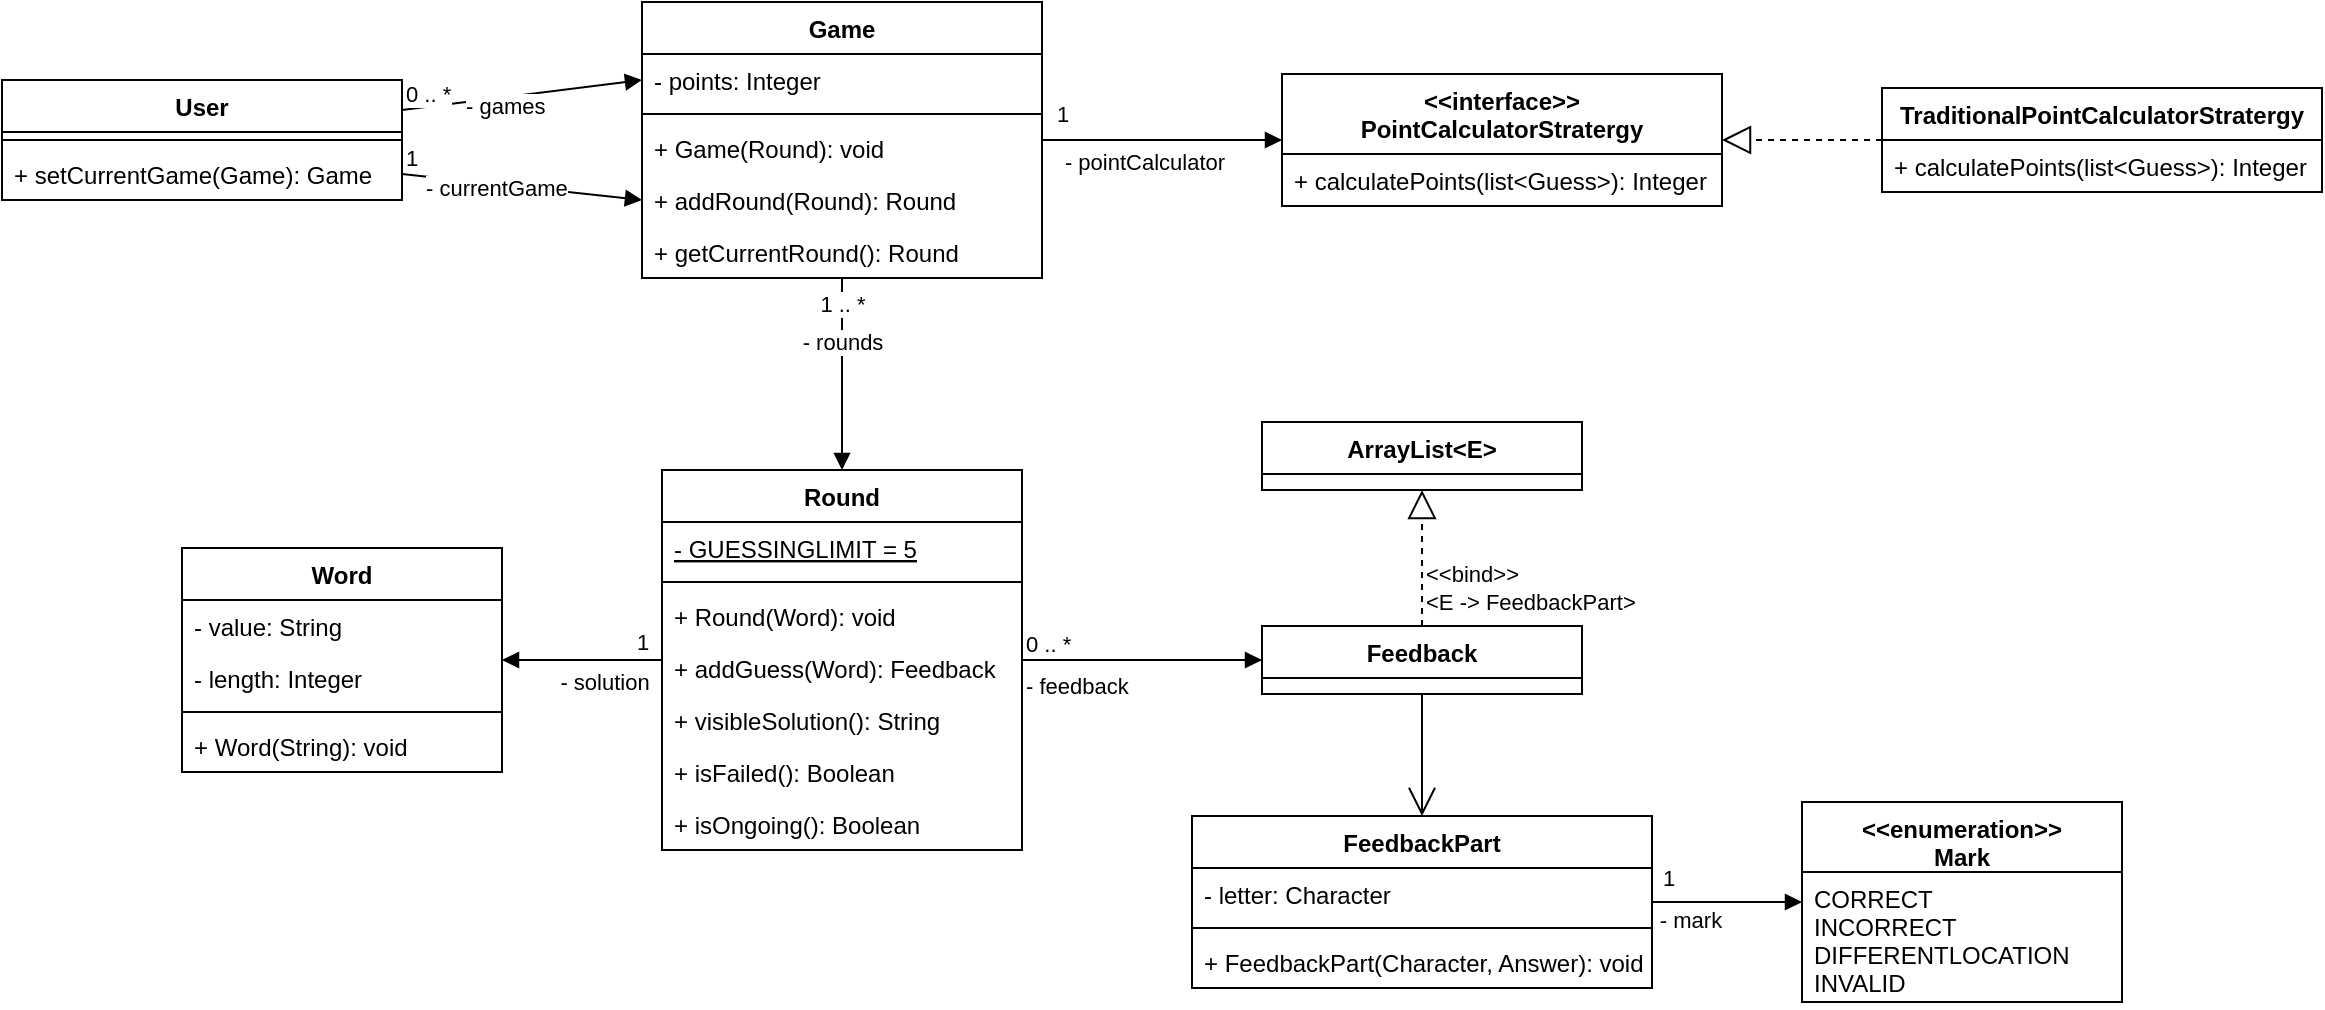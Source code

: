 <mxfile version="14.4.3" type="device"><diagram id="GTjg6YLodoZiWBxgCqOt" name="Pagina-1"><mxGraphModel dx="1773" dy="590" grid="1" gridSize="10" guides="1" tooltips="1" connect="1" arrows="1" fold="1" page="1" pageScale="1" pageWidth="827" pageHeight="1169" math="0" shadow="0"><root><mxCell id="0"/><mxCell id="1" parent="0"/><mxCell id="nvNsA21xe_IPYADWui1E-1" value="Word" style="swimlane;fontStyle=1;align=center;verticalAlign=top;childLayout=stackLayout;horizontal=1;startSize=26;horizontalStack=0;resizeParent=1;resizeParentMax=0;resizeLast=0;collapsible=1;marginBottom=0;" vertex="1" parent="1"><mxGeometry x="10" y="473" width="160" height="112" as="geometry"/></mxCell><mxCell id="nvNsA21xe_IPYADWui1E-2" value="- value: String" style="text;strokeColor=none;fillColor=none;align=left;verticalAlign=top;spacingLeft=4;spacingRight=4;overflow=hidden;rotatable=0;points=[[0,0.5],[1,0.5]];portConstraint=eastwest;" vertex="1" parent="nvNsA21xe_IPYADWui1E-1"><mxGeometry y="26" width="160" height="26" as="geometry"/></mxCell><mxCell id="nvNsA21xe_IPYADWui1E-5" value="- length: Integer" style="text;strokeColor=none;fillColor=none;align=left;verticalAlign=top;spacingLeft=4;spacingRight=4;overflow=hidden;rotatable=0;points=[[0,0.5],[1,0.5]];portConstraint=eastwest;" vertex="1" parent="nvNsA21xe_IPYADWui1E-1"><mxGeometry y="52" width="160" height="26" as="geometry"/></mxCell><mxCell id="nvNsA21xe_IPYADWui1E-3" value="" style="line;strokeWidth=1;fillColor=none;align=left;verticalAlign=middle;spacingTop=-1;spacingLeft=3;spacingRight=3;rotatable=0;labelPosition=right;points=[];portConstraint=eastwest;" vertex="1" parent="nvNsA21xe_IPYADWui1E-1"><mxGeometry y="78" width="160" height="8" as="geometry"/></mxCell><mxCell id="nvNsA21xe_IPYADWui1E-4" value="+ Word(String): void" style="text;strokeColor=none;fillColor=none;align=left;verticalAlign=top;spacingLeft=4;spacingRight=4;overflow=hidden;rotatable=0;points=[[0,0.5],[1,0.5]];portConstraint=eastwest;" vertex="1" parent="nvNsA21xe_IPYADWui1E-1"><mxGeometry y="86" width="160" height="26" as="geometry"/></mxCell><mxCell id="nvNsA21xe_IPYADWui1E-6" value="Game" style="swimlane;fontStyle=1;align=center;verticalAlign=top;childLayout=stackLayout;horizontal=1;startSize=26;horizontalStack=0;resizeParent=1;resizeParentMax=0;resizeLast=0;collapsible=1;marginBottom=0;" vertex="1" parent="1"><mxGeometry x="240" y="200" width="200" height="138" as="geometry"/></mxCell><mxCell id="nvNsA21xe_IPYADWui1E-7" value="- points: Integer" style="text;strokeColor=none;fillColor=none;align=left;verticalAlign=top;spacingLeft=4;spacingRight=4;overflow=hidden;rotatable=0;points=[[0,0.5],[1,0.5]];portConstraint=eastwest;" vertex="1" parent="nvNsA21xe_IPYADWui1E-6"><mxGeometry y="26" width="200" height="26" as="geometry"/></mxCell><mxCell id="nvNsA21xe_IPYADWui1E-8" value="" style="line;strokeWidth=1;fillColor=none;align=left;verticalAlign=middle;spacingTop=-1;spacingLeft=3;spacingRight=3;rotatable=0;labelPosition=right;points=[];portConstraint=eastwest;" vertex="1" parent="nvNsA21xe_IPYADWui1E-6"><mxGeometry y="52" width="200" height="8" as="geometry"/></mxCell><mxCell id="nvNsA21xe_IPYADWui1E-9" value="+ Game(Round): void" style="text;strokeColor=none;fillColor=none;align=left;verticalAlign=top;spacingLeft=4;spacingRight=4;overflow=hidden;rotatable=0;points=[[0,0.5],[1,0.5]];portConstraint=eastwest;" vertex="1" parent="nvNsA21xe_IPYADWui1E-6"><mxGeometry y="60" width="200" height="26" as="geometry"/></mxCell><mxCell id="nvNsA21xe_IPYADWui1E-91" value="+ addRound(Round): Round" style="text;strokeColor=none;fillColor=none;align=left;verticalAlign=top;spacingLeft=4;spacingRight=4;overflow=hidden;rotatable=0;points=[[0,0.5],[1,0.5]];portConstraint=eastwest;" vertex="1" parent="nvNsA21xe_IPYADWui1E-6"><mxGeometry y="86" width="200" height="26" as="geometry"/></mxCell><mxCell id="nvNsA21xe_IPYADWui1E-92" value="+ getCurrentRound(): Round" style="text;strokeColor=none;fillColor=none;align=left;verticalAlign=top;spacingLeft=4;spacingRight=4;overflow=hidden;rotatable=0;points=[[0,0.5],[1,0.5]];portConstraint=eastwest;" vertex="1" parent="nvNsA21xe_IPYADWui1E-6"><mxGeometry y="112" width="200" height="26" as="geometry"/></mxCell><mxCell id="nvNsA21xe_IPYADWui1E-10" value="Round" style="swimlane;fontStyle=1;align=center;verticalAlign=top;childLayout=stackLayout;horizontal=1;startSize=26;horizontalStack=0;resizeParent=1;resizeParentMax=0;resizeLast=0;collapsible=1;marginBottom=0;" vertex="1" parent="1"><mxGeometry x="250" y="434" width="180" height="190" as="geometry"/></mxCell><mxCell id="nvNsA21xe_IPYADWui1E-28" value="- GUESSINGLIMIT = 5" style="text;strokeColor=none;fillColor=none;align=left;verticalAlign=top;spacingLeft=4;spacingRight=4;overflow=hidden;rotatable=0;points=[[0,0.5],[1,0.5]];portConstraint=eastwest;fontStyle=4" vertex="1" parent="nvNsA21xe_IPYADWui1E-10"><mxGeometry y="26" width="180" height="26" as="geometry"/></mxCell><mxCell id="nvNsA21xe_IPYADWui1E-12" value="" style="line;strokeWidth=1;fillColor=none;align=left;verticalAlign=middle;spacingTop=-1;spacingLeft=3;spacingRight=3;rotatable=0;labelPosition=right;points=[];portConstraint=eastwest;" vertex="1" parent="nvNsA21xe_IPYADWui1E-10"><mxGeometry y="52" width="180" height="8" as="geometry"/></mxCell><mxCell id="nvNsA21xe_IPYADWui1E-13" value="+ Round(Word): void" style="text;strokeColor=none;fillColor=none;align=left;verticalAlign=top;spacingLeft=4;spacingRight=4;overflow=hidden;rotatable=0;points=[[0,0.5],[1,0.5]];portConstraint=eastwest;" vertex="1" parent="nvNsA21xe_IPYADWui1E-10"><mxGeometry y="60" width="180" height="26" as="geometry"/></mxCell><mxCell id="nvNsA21xe_IPYADWui1E-83" value="+ addGuess(Word): Feedback" style="text;strokeColor=none;fillColor=none;align=left;verticalAlign=top;spacingLeft=4;spacingRight=4;overflow=hidden;rotatable=0;points=[[0,0.5],[1,0.5]];portConstraint=eastwest;" vertex="1" parent="nvNsA21xe_IPYADWui1E-10"><mxGeometry y="86" width="180" height="26" as="geometry"/></mxCell><mxCell id="nvNsA21xe_IPYADWui1E-95" value="+ visibleSolution(): String" style="text;strokeColor=none;fillColor=none;align=left;verticalAlign=top;spacingLeft=4;spacingRight=4;overflow=hidden;rotatable=0;points=[[0,0.5],[1,0.5]];portConstraint=eastwest;" vertex="1" parent="nvNsA21xe_IPYADWui1E-10"><mxGeometry y="112" width="180" height="26" as="geometry"/></mxCell><mxCell id="nvNsA21xe_IPYADWui1E-96" value="+ isFailed(): Boolean" style="text;strokeColor=none;fillColor=none;align=left;verticalAlign=top;spacingLeft=4;spacingRight=4;overflow=hidden;rotatable=0;points=[[0,0.5],[1,0.5]];portConstraint=eastwest;" vertex="1" parent="nvNsA21xe_IPYADWui1E-10"><mxGeometry y="138" width="180" height="26" as="geometry"/></mxCell><mxCell id="nvNsA21xe_IPYADWui1E-97" value="+ isOngoing(): Boolean" style="text;strokeColor=none;fillColor=none;align=left;verticalAlign=top;spacingLeft=4;spacingRight=4;overflow=hidden;rotatable=0;points=[[0,0.5],[1,0.5]];portConstraint=eastwest;" vertex="1" parent="nvNsA21xe_IPYADWui1E-10"><mxGeometry y="164" width="180" height="26" as="geometry"/></mxCell><mxCell id="nvNsA21xe_IPYADWui1E-18" value="" style="endArrow=block;endFill=1;endSize=6;html=1;" edge="1" parent="1" source="nvNsA21xe_IPYADWui1E-6" target="nvNsA21xe_IPYADWui1E-10"><mxGeometry width="160" relative="1" as="geometry"><mxPoint x="320" y="370" as="sourcePoint"/><mxPoint x="160" y="424" as="targetPoint"/></mxGeometry></mxCell><mxCell id="nvNsA21xe_IPYADWui1E-21" value="- rounds" style="edgeLabel;html=1;align=center;verticalAlign=middle;resizable=0;points=[];" vertex="1" connectable="0" parent="nvNsA21xe_IPYADWui1E-18"><mxGeometry x="-0.611" y="1" relative="1" as="geometry"><mxPoint x="-1" y="13" as="offset"/></mxGeometry></mxCell><mxCell id="nvNsA21xe_IPYADWui1E-22" value="1 .. *" style="edgeLabel;html=1;align=center;verticalAlign=middle;resizable=0;points=[];" vertex="1" connectable="0" parent="nvNsA21xe_IPYADWui1E-18"><mxGeometry x="-0.741" y="2" relative="1" as="geometry"><mxPoint x="-2" as="offset"/></mxGeometry></mxCell><mxCell id="nvNsA21xe_IPYADWui1E-19" value="" style="endArrow=block;endFill=1;endSize=6;html=1;" edge="1" parent="1" source="nvNsA21xe_IPYADWui1E-10" target="nvNsA21xe_IPYADWui1E-1"><mxGeometry width="160" relative="1" as="geometry"><mxPoint x="80" y="574" as="sourcePoint"/><mxPoint x="100" y="697" as="targetPoint"/><Array as="points"/></mxGeometry></mxCell><mxCell id="nvNsA21xe_IPYADWui1E-23" value="- solution" style="edgeLabel;html=1;align=center;verticalAlign=middle;resizable=0;points=[];" vertex="1" connectable="0" parent="nvNsA21xe_IPYADWui1E-19"><mxGeometry x="-0.409" relative="1" as="geometry"><mxPoint x="-6" y="11.15" as="offset"/></mxGeometry></mxCell><mxCell id="nvNsA21xe_IPYADWui1E-24" value="1" style="edgeLabel;html=1;align=center;verticalAlign=middle;resizable=0;points=[];" vertex="1" connectable="0" parent="nvNsA21xe_IPYADWui1E-19"><mxGeometry x="-0.622" y="1" relative="1" as="geometry"><mxPoint x="5" y="-10.0" as="offset"/></mxGeometry></mxCell><mxCell id="nvNsA21xe_IPYADWui1E-29" value="&lt;&lt;interface&gt;&gt;&#10;PointCalculatorStratergy" style="swimlane;fontStyle=1;align=center;verticalAlign=top;childLayout=stackLayout;horizontal=1;startSize=40;horizontalStack=0;resizeParent=1;resizeParentMax=0;resizeLast=0;collapsible=1;marginBottom=0;" vertex="1" parent="1"><mxGeometry x="560" y="236" width="220" height="66" as="geometry"/></mxCell><mxCell id="nvNsA21xe_IPYADWui1E-31" value="" style="line;strokeWidth=1;fillColor=none;align=left;verticalAlign=middle;spacingTop=-1;spacingLeft=3;spacingRight=3;rotatable=0;labelPosition=right;points=[];portConstraint=eastwest;" vertex="1" parent="nvNsA21xe_IPYADWui1E-29"><mxGeometry y="40" width="220" as="geometry"/></mxCell><mxCell id="nvNsA21xe_IPYADWui1E-32" value="+ calculatePoints(list&lt;Guess&gt;): Integer" style="text;strokeColor=none;fillColor=none;align=left;verticalAlign=top;spacingLeft=4;spacingRight=4;overflow=hidden;rotatable=0;points=[[0,0.5],[1,0.5]];portConstraint=eastwest;" vertex="1" parent="nvNsA21xe_IPYADWui1E-29"><mxGeometry y="40" width="220" height="26" as="geometry"/></mxCell><mxCell id="nvNsA21xe_IPYADWui1E-34" value="" style="endArrow=block;dashed=1;endFill=0;endSize=12;html=1;" edge="1" parent="1" source="nvNsA21xe_IPYADWui1E-35" target="nvNsA21xe_IPYADWui1E-29"><mxGeometry width="160" relative="1" as="geometry"><mxPoint x="380" y="386" as="sourcePoint"/><mxPoint x="540" y="386" as="targetPoint"/></mxGeometry></mxCell><mxCell id="nvNsA21xe_IPYADWui1E-35" value="TraditionalPointCalculatorStratergy" style="swimlane;fontStyle=1;align=center;verticalAlign=top;childLayout=stackLayout;horizontal=1;startSize=26;horizontalStack=0;resizeParent=1;resizeParentMax=0;resizeLast=0;collapsible=1;marginBottom=0;" vertex="1" parent="1"><mxGeometry x="860" y="243" width="220" height="52" as="geometry"/></mxCell><mxCell id="nvNsA21xe_IPYADWui1E-39" value="+ calculatePoints(list&lt;Guess&gt;): Integer" style="text;strokeColor=none;fillColor=none;align=left;verticalAlign=top;spacingLeft=4;spacingRight=4;overflow=hidden;rotatable=0;points=[[0,0.5],[1,0.5]];portConstraint=eastwest;" vertex="1" parent="nvNsA21xe_IPYADWui1E-35"><mxGeometry y="26" width="220" height="26" as="geometry"/></mxCell><mxCell id="nvNsA21xe_IPYADWui1E-40" value="- pointCalculator" style="endArrow=block;endFill=1;endSize=6;html=1;" edge="1" parent="1" source="nvNsA21xe_IPYADWui1E-6" target="nvNsA21xe_IPYADWui1E-29"><mxGeometry x="-0.167" y="-11" width="160" relative="1" as="geometry"><mxPoint x="444" y="269" as="sourcePoint"/><mxPoint x="564" y="269" as="targetPoint"/><mxPoint x="1" as="offset"/></mxGeometry></mxCell><mxCell id="nvNsA21xe_IPYADWui1E-41" value="1" style="edgeLabel;html=1;align=center;verticalAlign=middle;resizable=0;points=[];" vertex="1" connectable="0" parent="nvNsA21xe_IPYADWui1E-40"><mxGeometry x="-0.762" y="-1" relative="1" as="geometry"><mxPoint x="-5" y="-14" as="offset"/></mxGeometry></mxCell><mxCell id="nvNsA21xe_IPYADWui1E-46" value="&lt;&lt;enumeration&gt;&gt;&#10;Mark" style="swimlane;fontStyle=1;align=center;verticalAlign=top;childLayout=stackLayout;horizontal=1;startSize=35;horizontalStack=0;resizeParent=1;resizeParentMax=0;resizeLast=0;collapsible=1;marginBottom=0;" vertex="1" parent="1"><mxGeometry x="820" y="600" width="160" height="100" as="geometry"/></mxCell><mxCell id="nvNsA21xe_IPYADWui1E-49" value="CORRECT&#10;INCORRECT&#10;DIFFERENTLOCATION&#10;INVALID" style="text;strokeColor=none;fillColor=none;align=left;verticalAlign=top;spacingLeft=4;spacingRight=4;overflow=hidden;rotatable=0;points=[[0,0.5],[1,0.5]];portConstraint=eastwest;" vertex="1" parent="nvNsA21xe_IPYADWui1E-46"><mxGeometry y="35" width="160" height="65" as="geometry"/></mxCell><mxCell id="nvNsA21xe_IPYADWui1E-51" value="FeedbackPart" style="swimlane;fontStyle=1;align=center;verticalAlign=top;childLayout=stackLayout;horizontal=1;startSize=26;horizontalStack=0;resizeParent=1;resizeParentMax=0;resizeLast=0;collapsible=1;marginBottom=0;" vertex="1" parent="1"><mxGeometry x="515" y="607" width="230" height="86" as="geometry"/></mxCell><mxCell id="nvNsA21xe_IPYADWui1E-52" value="- letter: Character" style="text;strokeColor=none;fillColor=none;align=left;verticalAlign=top;spacingLeft=4;spacingRight=4;overflow=hidden;rotatable=0;points=[[0,0.5],[1,0.5]];portConstraint=eastwest;" vertex="1" parent="nvNsA21xe_IPYADWui1E-51"><mxGeometry y="26" width="230" height="26" as="geometry"/></mxCell><mxCell id="nvNsA21xe_IPYADWui1E-53" value="" style="line;strokeWidth=1;fillColor=none;align=left;verticalAlign=middle;spacingTop=-1;spacingLeft=3;spacingRight=3;rotatable=0;labelPosition=right;points=[];portConstraint=eastwest;" vertex="1" parent="nvNsA21xe_IPYADWui1E-51"><mxGeometry y="52" width="230" height="8" as="geometry"/></mxCell><mxCell id="nvNsA21xe_IPYADWui1E-66" value="+ FeedbackPart(Character, Answer): void" style="text;strokeColor=none;fillColor=none;align=left;verticalAlign=top;spacingLeft=4;spacingRight=4;overflow=hidden;rotatable=0;points=[[0,0.5],[1,0.5]];portConstraint=eastwest;" vertex="1" parent="nvNsA21xe_IPYADWui1E-51"><mxGeometry y="60" width="230" height="26" as="geometry"/></mxCell><mxCell id="nvNsA21xe_IPYADWui1E-63" value="" style="endArrow=block;endFill=1;endSize=6;html=1;" edge="1" parent="1" source="nvNsA21xe_IPYADWui1E-51" target="nvNsA21xe_IPYADWui1E-46"><mxGeometry width="160" relative="1" as="geometry"><mxPoint x="560" y="727" as="sourcePoint"/><mxPoint x="720" y="727" as="targetPoint"/></mxGeometry></mxCell><mxCell id="nvNsA21xe_IPYADWui1E-64" value="- mark" style="edgeLabel;html=1;align=center;verticalAlign=middle;resizable=0;points=[];" vertex="1" connectable="0" parent="nvNsA21xe_IPYADWui1E-63"><mxGeometry x="-0.475" y="-2" relative="1" as="geometry"><mxPoint x="-1" y="7" as="offset"/></mxGeometry></mxCell><mxCell id="nvNsA21xe_IPYADWui1E-65" value="1" style="edgeLabel;html=1;align=center;verticalAlign=middle;resizable=0;points=[];" vertex="1" connectable="0" parent="nvNsA21xe_IPYADWui1E-63"><mxGeometry x="-0.157" relative="1" as="geometry"><mxPoint x="-24" y="-12" as="offset"/></mxGeometry></mxCell><mxCell id="nvNsA21xe_IPYADWui1E-67" value="" style="endArrow=open;endFill=1;endSize=12;html=1;" edge="1" parent="1" source="nvNsA21xe_IPYADWui1E-74" target="nvNsA21xe_IPYADWui1E-51"><mxGeometry width="160" relative="1" as="geometry"><mxPoint x="50" y="759" as="sourcePoint"/><mxPoint x="210" y="759" as="targetPoint"/></mxGeometry></mxCell><mxCell id="nvNsA21xe_IPYADWui1E-70" value="ArrayList&lt;E&gt;" style="swimlane;fontStyle=1;align=center;verticalAlign=top;childLayout=stackLayout;horizontal=1;startSize=26;horizontalStack=0;resizeParent=1;resizeParentMax=0;resizeLast=0;collapsible=1;marginBottom=0;" vertex="1" parent="1"><mxGeometry x="550" y="410" width="160" height="34" as="geometry"/></mxCell><mxCell id="nvNsA21xe_IPYADWui1E-74" value="Feedback" style="swimlane;fontStyle=1;align=center;verticalAlign=top;childLayout=stackLayout;horizontal=1;startSize=26;horizontalStack=0;resizeParent=1;resizeParentMax=0;resizeLast=0;collapsible=1;marginBottom=0;" vertex="1" parent="1"><mxGeometry x="550" y="512" width="160" height="34" as="geometry"/></mxCell><mxCell id="nvNsA21xe_IPYADWui1E-78" value="" style="endArrow=block;dashed=1;endFill=0;endSize=12;html=1;" edge="1" parent="1" source="nvNsA21xe_IPYADWui1E-74" target="nvNsA21xe_IPYADWui1E-70"><mxGeometry width="160" relative="1" as="geometry"><mxPoint x="540" y="459" as="sourcePoint"/><mxPoint x="700" y="459" as="targetPoint"/></mxGeometry></mxCell><mxCell id="nvNsA21xe_IPYADWui1E-79" value="&amp;lt;&amp;lt;bind&amp;gt;&amp;gt;&lt;br&gt;&lt;div&gt;&amp;lt;E -&amp;gt; FeedbackPart&amp;gt;&lt;/div&gt;" style="edgeLabel;html=1;align=left;verticalAlign=middle;resizable=0;points=[];" vertex="1" connectable="0" parent="nvNsA21xe_IPYADWui1E-78"><mxGeometry x="-0.044" y="-1" relative="1" as="geometry"><mxPoint x="-1" y="13" as="offset"/></mxGeometry></mxCell><mxCell id="nvNsA21xe_IPYADWui1E-81" value="- feedback" style="endArrow=block;endFill=1;html=1;align=left;verticalAlign=top;" edge="1" parent="1" source="nvNsA21xe_IPYADWui1E-10" target="nvNsA21xe_IPYADWui1E-74"><mxGeometry x="-1" relative="1" as="geometry"><mxPoint x="20" y="820" as="sourcePoint"/><mxPoint x="180" y="820" as="targetPoint"/></mxGeometry></mxCell><mxCell id="nvNsA21xe_IPYADWui1E-82" value="0 .. *" style="edgeLabel;resizable=0;html=1;align=left;verticalAlign=bottom;" connectable="0" vertex="1" parent="nvNsA21xe_IPYADWui1E-81"><mxGeometry x="-1" relative="1" as="geometry"/></mxCell><mxCell id="nvNsA21xe_IPYADWui1E-84" value="User" style="swimlane;fontStyle=1;align=center;verticalAlign=top;childLayout=stackLayout;horizontal=1;startSize=26;horizontalStack=0;resizeParent=1;resizeParentMax=0;resizeLast=0;collapsible=1;marginBottom=0;" vertex="1" parent="1"><mxGeometry x="-80" y="239" width="200" height="60" as="geometry"/></mxCell><mxCell id="nvNsA21xe_IPYADWui1E-86" value="" style="line;strokeWidth=1;fillColor=none;align=left;verticalAlign=middle;spacingTop=-1;spacingLeft=3;spacingRight=3;rotatable=0;labelPosition=right;points=[];portConstraint=eastwest;" vertex="1" parent="nvNsA21xe_IPYADWui1E-84"><mxGeometry y="26" width="200" height="8" as="geometry"/></mxCell><mxCell id="nvNsA21xe_IPYADWui1E-87" value="+ setCurrentGame(Game): Game" style="text;strokeColor=none;fillColor=none;align=left;verticalAlign=top;spacingLeft=4;spacingRight=4;overflow=hidden;rotatable=0;points=[[0,0.5],[1,0.5]];portConstraint=eastwest;" vertex="1" parent="nvNsA21xe_IPYADWui1E-84"><mxGeometry y="34" width="200" height="26" as="geometry"/></mxCell><mxCell id="nvNsA21xe_IPYADWui1E-88" value="- games" style="endArrow=block;endFill=1;html=1;align=left;verticalAlign=top;exitX=1;exitY=0.25;exitDx=0;exitDy=0;entryX=0;entryY=0.5;entryDx=0;entryDy=0;" edge="1" parent="1" source="nvNsA21xe_IPYADWui1E-84" target="nvNsA21xe_IPYADWui1E-7"><mxGeometry x="-0.477" y="11" relative="1" as="geometry"><mxPoint x="-30" y="360" as="sourcePoint"/><mxPoint x="130" y="360" as="targetPoint"/><mxPoint as="offset"/></mxGeometry></mxCell><mxCell id="nvNsA21xe_IPYADWui1E-89" value="0 .. *" style="edgeLabel;resizable=0;html=1;align=left;verticalAlign=bottom;" connectable="0" vertex="1" parent="nvNsA21xe_IPYADWui1E-88"><mxGeometry x="-1" relative="1" as="geometry"/></mxCell><mxCell id="nvNsA21xe_IPYADWui1E-93" value="- currentGame" style="endArrow=block;endFill=1;html=1;align=left;verticalAlign=top;entryX=0;entryY=0.5;entryDx=0;entryDy=0;exitX=1;exitY=0.5;exitDx=0;exitDy=0;" edge="1" parent="1" source="nvNsA21xe_IPYADWui1E-87" target="nvNsA21xe_IPYADWui1E-91"><mxGeometry x="-0.846" y="7" relative="1" as="geometry"><mxPoint x="40" y="400" as="sourcePoint"/><mxPoint x="200" y="400" as="targetPoint"/><mxPoint as="offset"/></mxGeometry></mxCell><mxCell id="nvNsA21xe_IPYADWui1E-94" value="1" style="edgeLabel;resizable=0;html=1;align=left;verticalAlign=bottom;" connectable="0" vertex="1" parent="nvNsA21xe_IPYADWui1E-93"><mxGeometry x="-1" relative="1" as="geometry"/></mxCell></root></mxGraphModel></diagram></mxfile>